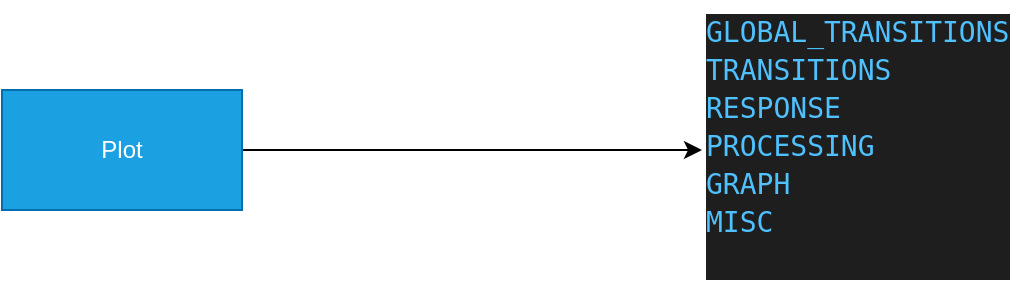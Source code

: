 <mxfile>
    <diagram id="G1IOVDpFXPWN2gBBukcB" name="Page-1">
        <mxGraphModel dx="1002" dy="839" grid="1" gridSize="10" guides="1" tooltips="1" connect="1" arrows="1" fold="1" page="1" pageScale="1" pageWidth="850" pageHeight="1100" math="0" shadow="0">
            <root>
                <mxCell id="0"/>
                <mxCell id="1" parent="0"/>
                <mxCell id="8" value="" style="edgeStyle=orthogonalEdgeStyle;rounded=0;orthogonalLoop=1;jettySize=auto;html=1;entryX=0;entryY=0.5;entryDx=0;entryDy=0;" parent="1" source="7" target="15" edge="1">
                    <mxGeometry relative="1" as="geometry">
                        <mxPoint x="320" y="85" as="targetPoint"/>
                    </mxGeometry>
                </mxCell>
                <mxCell id="7" value="Plot" style="rounded=0;whiteSpace=wrap;html=1;fillColor=#1ba1e2;strokeColor=#006EAF;fontColor=#ffffff;" parent="1" vertex="1">
                    <mxGeometry x="160" y="195" width="120" height="60" as="geometry"/>
                </mxCell>
                <mxCell id="15" value="&lt;div style=&quot;color: rgb(212 , 212 , 212) ; background-color: rgb(30 , 30 , 30) ; font-family: &amp;#34;droid sans mono&amp;#34; , monospace , monospace , &amp;#34;droid sans fallback&amp;#34; ; font-weight: normal ; font-size: 14px ; line-height: 19px&quot;&gt;&lt;div&gt;&lt;span style=&quot;color: #4fc1ff&quot;&gt;GLOBAL_TRANSITIONS&lt;/span&gt;&lt;/div&gt;&lt;div&gt;&lt;span style=&quot;color: #4fc1ff&quot;&gt;TRANSITIONS&lt;/span&gt;&lt;/div&gt;&lt;div&gt;&lt;span style=&quot;color: #4fc1ff&quot;&gt;RESPONSE&lt;/span&gt;&lt;/div&gt;&lt;div&gt;&lt;span style=&quot;color: #4fc1ff&quot;&gt;PROCESSING&lt;/span&gt;&lt;/div&gt;&lt;div&gt;&lt;span style=&quot;color: #4fc1ff&quot;&gt;GRAPH&lt;/span&gt;&lt;/div&gt;&lt;div&gt;&lt;span style=&quot;color: #4fc1ff&quot;&gt;MISC&lt;/span&gt;&lt;/div&gt;&lt;br&gt;&lt;/div&gt;" style="text;whiteSpace=wrap;html=1;" parent="1" vertex="1">
                    <mxGeometry x="510" y="150" width="160" height="150" as="geometry"/>
                </mxCell>
            </root>
        </mxGraphModel>
    </diagram>
</mxfile>